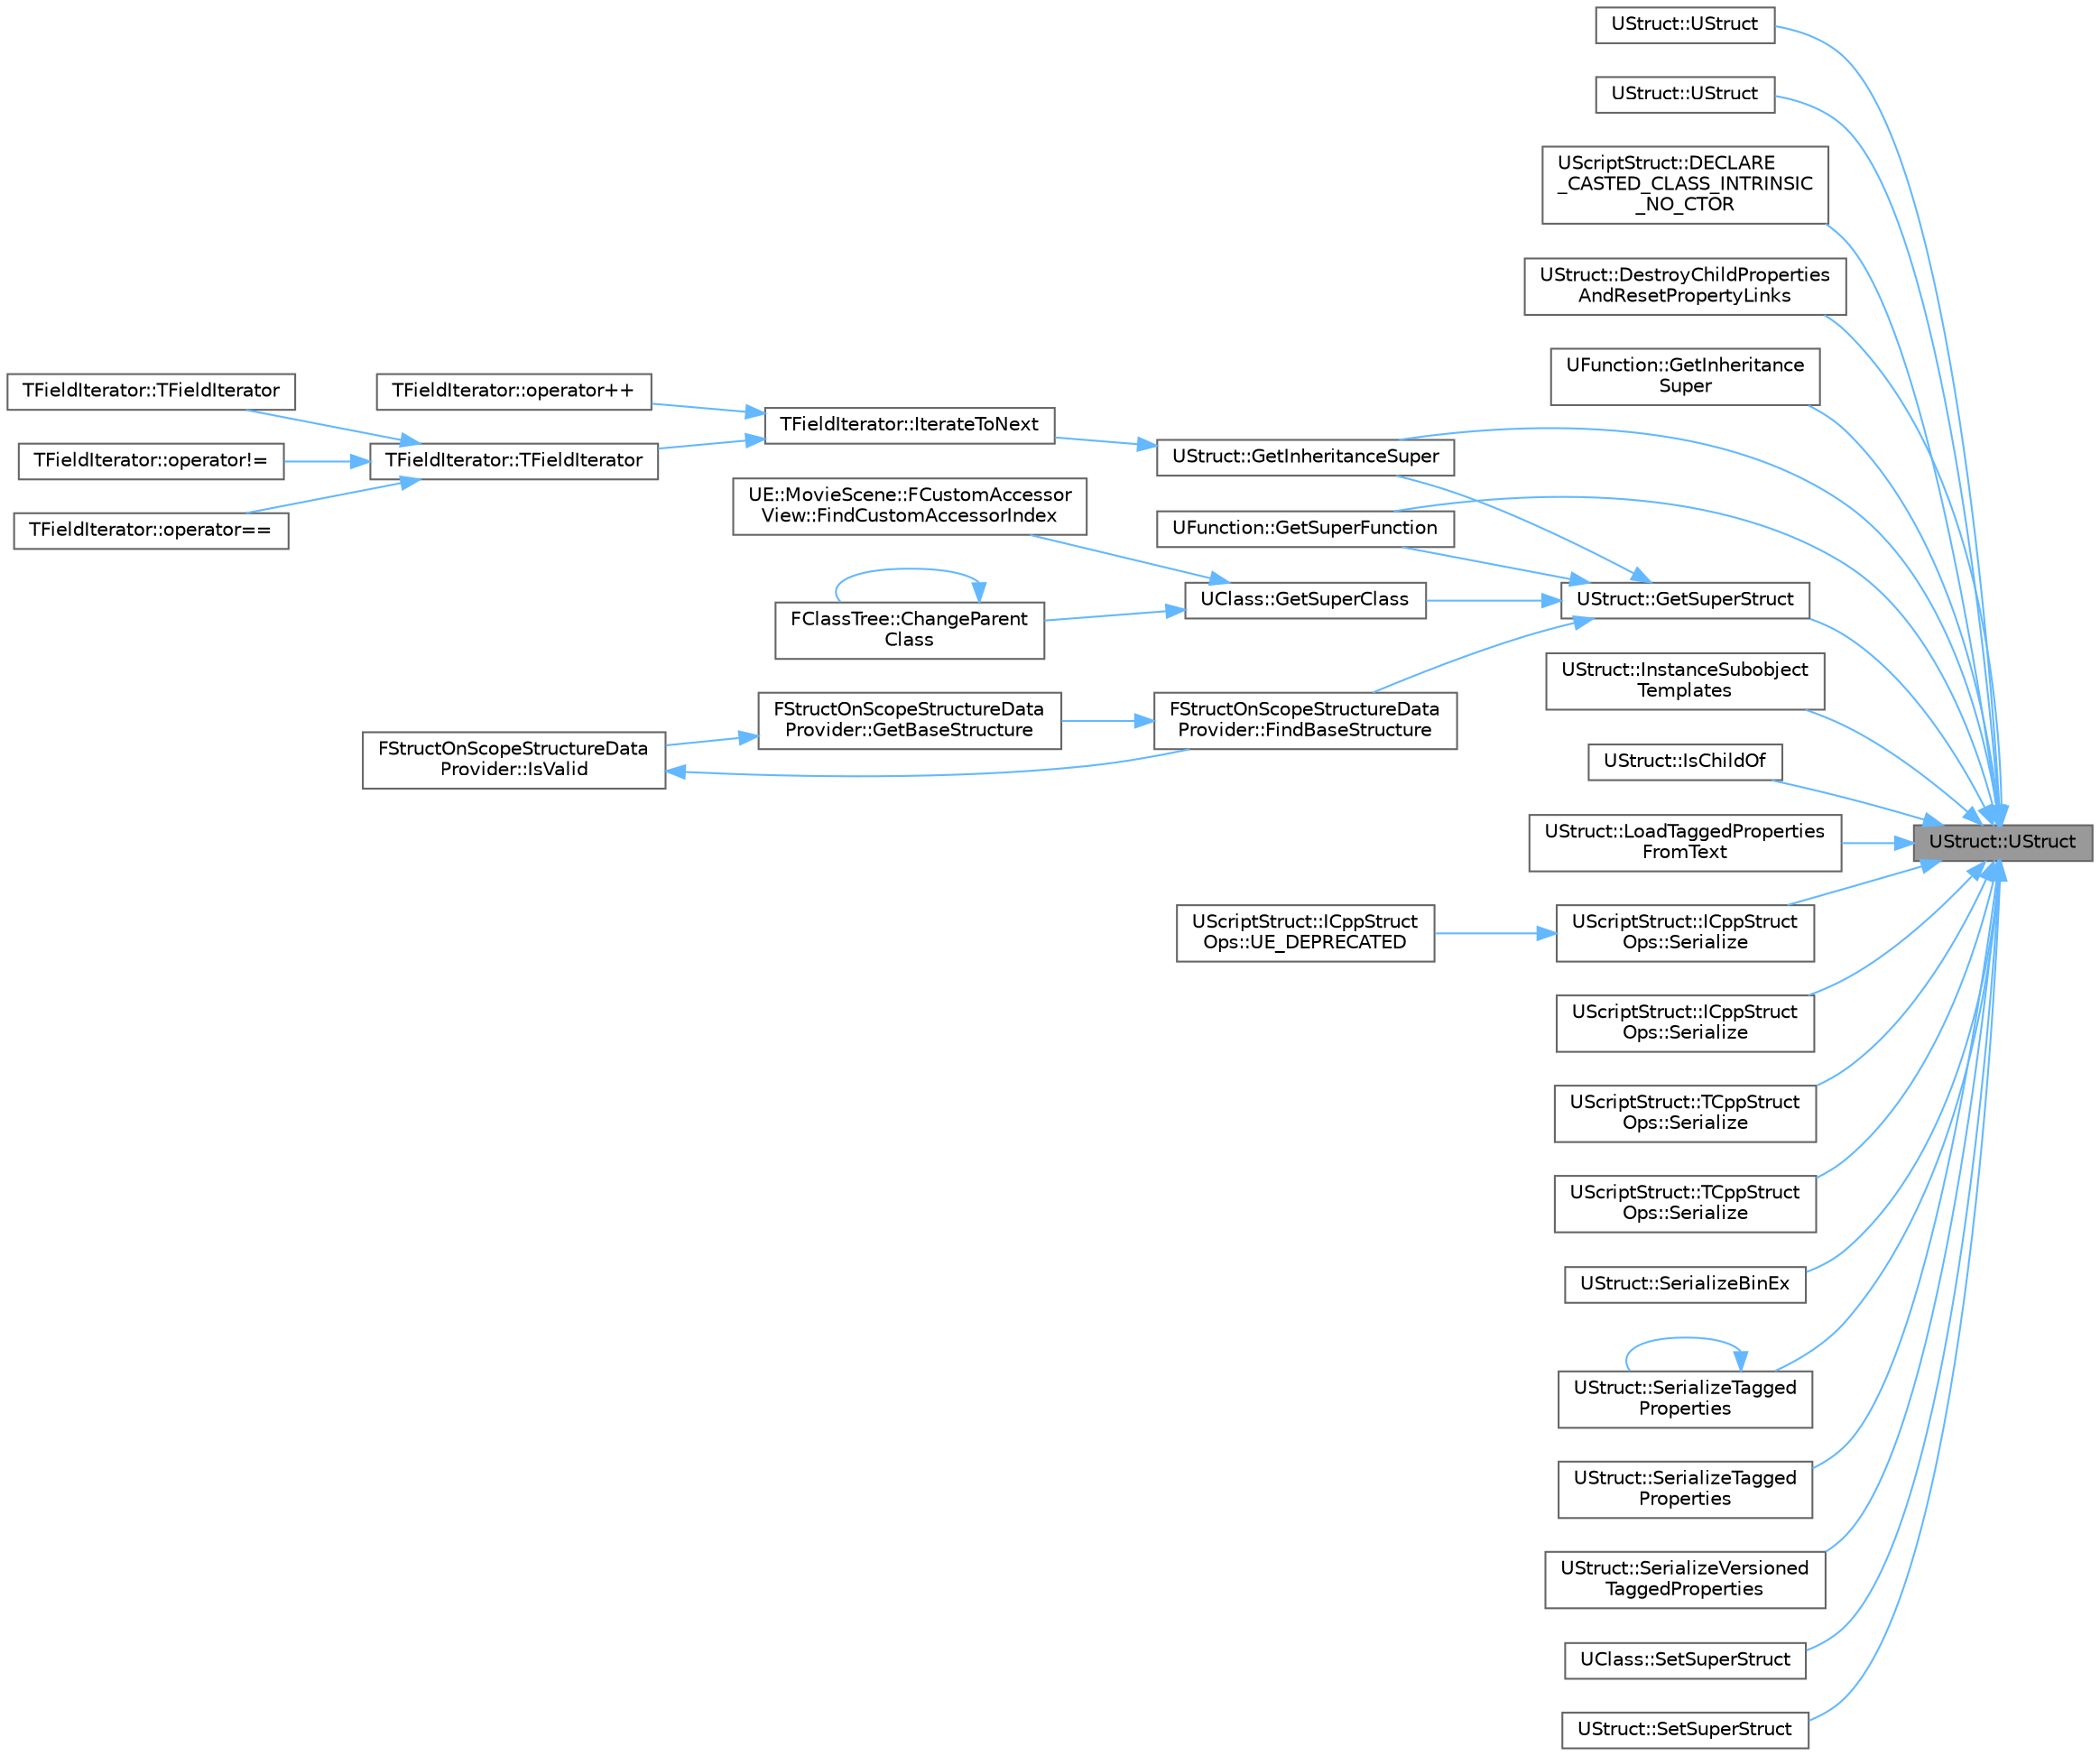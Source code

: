 digraph "UStruct::UStruct"
{
 // INTERACTIVE_SVG=YES
 // LATEX_PDF_SIZE
  bgcolor="transparent";
  edge [fontname=Helvetica,fontsize=10,labelfontname=Helvetica,labelfontsize=10];
  node [fontname=Helvetica,fontsize=10,shape=box,height=0.2,width=0.4];
  rankdir="RL";
  Node1 [id="Node000001",label="UStruct::UStruct",height=0.2,width=0.4,color="gray40", fillcolor="grey60", style="filled", fontcolor="black",tooltip=" "];
  Node1 -> Node2 [id="edge1_Node000001_Node000002",dir="back",color="steelblue1",style="solid",tooltip=" "];
  Node2 [id="Node000002",label="UStruct::UStruct",height=0.2,width=0.4,color="grey40", fillcolor="white", style="filled",URL="$dc/d19/classUStruct.html#a64cbdd942e9b794e3d54b779f93e1a18",tooltip=" "];
  Node1 -> Node3 [id="edge2_Node000001_Node000003",dir="back",color="steelblue1",style="solid",tooltip=" "];
  Node3 [id="Node000003",label="UStruct::UStruct",height=0.2,width=0.4,color="grey40", fillcolor="white", style="filled",URL="$dc/d19/classUStruct.html#af462e689a42962d5648eb8f031846012",tooltip=" "];
  Node1 -> Node4 [id="edge3_Node000001_Node000004",dir="back",color="steelblue1",style="solid",tooltip=" "];
  Node4 [id="Node000004",label="UScriptStruct::DECLARE\l_CASTED_CLASS_INTRINSIC\l_NO_CTOR",height=0.2,width=0.4,color="grey40", fillcolor="white", style="filled",URL="$d1/d51/classUScriptStruct.html#aa555fe75df1f5f8bf2600d4313e655fc",tooltip=" "];
  Node1 -> Node5 [id="edge4_Node000001_Node000005",dir="back",color="steelblue1",style="solid",tooltip=" "];
  Node5 [id="Node000005",label="UStruct::DestroyChildProperties\lAndResetPropertyLinks",height=0.2,width=0.4,color="grey40", fillcolor="white", style="filled",URL="$dc/d19/classUStruct.html#a174b93b2c5e1392f2bf685f7ed9a6285",tooltip="Destroys all properties owned by this struct."];
  Node1 -> Node6 [id="edge5_Node000001_Node000006",dir="back",color="steelblue1",style="solid",tooltip=" "];
  Node6 [id="Node000006",label="UFunction::GetInheritance\lSuper",height=0.2,width=0.4,color="grey40", fillcolor="white", style="filled",URL="$d7/d70/classUFunction.html#aec8d1c3b0b1cb2aa9073906baac1341e",tooltip="Returns the structure used for inheritance, may be changed by child types."];
  Node1 -> Node7 [id="edge6_Node000001_Node000007",dir="back",color="steelblue1",style="solid",tooltip=" "];
  Node7 [id="Node000007",label="UStruct::GetInheritanceSuper",height=0.2,width=0.4,color="grey40", fillcolor="white", style="filled",URL="$dc/d19/classUStruct.html#a689a9f737917c649fa1d71f1c4b1883c",tooltip="Returns the structure used for inheritance, may be changed by child types."];
  Node7 -> Node8 [id="edge7_Node000007_Node000008",dir="back",color="steelblue1",style="solid",tooltip=" "];
  Node8 [id="Node000008",label="TFieldIterator::IterateToNext",height=0.2,width=0.4,color="grey40", fillcolor="white", style="filled",URL="$de/d53/classTFieldIterator.html#ab381912d736c73a528855cce6d525a0e",tooltip=" "];
  Node8 -> Node9 [id="edge8_Node000008_Node000009",dir="back",color="steelblue1",style="solid",tooltip=" "];
  Node9 [id="Node000009",label="TFieldIterator::TFieldIterator",height=0.2,width=0.4,color="grey40", fillcolor="white", style="filled",URL="$de/d53/classTFieldIterator.html#a16200441c1b2bed29da2d95df72a309c",tooltip=" "];
  Node9 -> Node10 [id="edge9_Node000009_Node000010",dir="back",color="steelblue1",style="solid",tooltip=" "];
  Node10 [id="Node000010",label="TFieldIterator::TFieldIterator",height=0.2,width=0.4,color="grey40", fillcolor="white", style="filled",URL="$de/d53/classTFieldIterator.html#a19981ad782fd9abc51120169a12bc525",tooltip="Legacy version taking the flags as 3 separate values."];
  Node9 -> Node11 [id="edge10_Node000009_Node000011",dir="back",color="steelblue1",style="solid",tooltip=" "];
  Node11 [id="Node000011",label="TFieldIterator::operator!=",height=0.2,width=0.4,color="grey40", fillcolor="white", style="filled",URL="$de/d53/classTFieldIterator.html#a8dd51b620001d67e8d327b38c9a49787",tooltip=" "];
  Node9 -> Node12 [id="edge11_Node000009_Node000012",dir="back",color="steelblue1",style="solid",tooltip=" "];
  Node12 [id="Node000012",label="TFieldIterator::operator==",height=0.2,width=0.4,color="grey40", fillcolor="white", style="filled",URL="$de/d53/classTFieldIterator.html#a221551266ed28cfbc7ff54a1be73a33a",tooltip=" "];
  Node8 -> Node13 [id="edge12_Node000008_Node000013",dir="back",color="steelblue1",style="solid",tooltip=" "];
  Node13 [id="Node000013",label="TFieldIterator::operator++",height=0.2,width=0.4,color="grey40", fillcolor="white", style="filled",URL="$de/d53/classTFieldIterator.html#a8a63b4317845c3f8540b3c2b0f6d4949",tooltip=" "];
  Node1 -> Node14 [id="edge13_Node000001_Node000014",dir="back",color="steelblue1",style="solid",tooltip=" "];
  Node14 [id="Node000014",label="UFunction::GetSuperFunction",height=0.2,width=0.4,color="grey40", fillcolor="white", style="filled",URL="$d7/d70/classUFunction.html#aa33b4e3084ca4e6ad3596aefe7cd91fb",tooltip="Returns parent function if there is one, or null."];
  Node1 -> Node15 [id="edge14_Node000001_Node000015",dir="back",color="steelblue1",style="solid",tooltip=" "];
  Node15 [id="Node000015",label="UStruct::GetSuperStruct",height=0.2,width=0.4,color="grey40", fillcolor="white", style="filled",URL="$dc/d19/classUStruct.html#a9531f827c9a9669bc4f57092a5d7dc7d",tooltip="Struct this inherits from, may be null."];
  Node15 -> Node16 [id="edge15_Node000015_Node000016",dir="back",color="steelblue1",style="solid",tooltip=" "];
  Node16 [id="Node000016",label="FStructOnScopeStructureData\lProvider::FindBaseStructure",height=0.2,width=0.4,color="grey40", fillcolor="white", style="filled",URL="$db/ddb/classFStructOnScopeStructureDataProvider.html#a5acdf91bc665d7402ccbf0de673f7896",tooltip=" "];
  Node16 -> Node17 [id="edge16_Node000016_Node000017",dir="back",color="steelblue1",style="solid",tooltip=" "];
  Node17 [id="Node000017",label="FStructOnScopeStructureData\lProvider::GetBaseStructure",height=0.2,width=0.4,color="grey40", fillcolor="white", style="filled",URL="$db/ddb/classFStructOnScopeStructureDataProvider.html#abf6682b20cb0f81dd3b0fc33e5bb1bad",tooltip=" "];
  Node17 -> Node18 [id="edge17_Node000017_Node000018",dir="back",color="steelblue1",style="solid",tooltip=" "];
  Node18 [id="Node000018",label="FStructOnScopeStructureData\lProvider::IsValid",height=0.2,width=0.4,color="grey40", fillcolor="white", style="filled",URL="$db/ddb/classFStructOnScopeStructureDataProvider.html#a42241074a630a5d71acdc6d2e5a430e4",tooltip=" "];
  Node18 -> Node16 [id="edge18_Node000018_Node000016",dir="back",color="steelblue1",style="solid",tooltip=" "];
  Node15 -> Node7 [id="edge19_Node000015_Node000007",dir="back",color="steelblue1",style="solid",tooltip=" "];
  Node15 -> Node19 [id="edge20_Node000015_Node000019",dir="back",color="steelblue1",style="solid",tooltip=" "];
  Node19 [id="Node000019",label="UClass::GetSuperClass",height=0.2,width=0.4,color="grey40", fillcolor="white", style="filled",URL="$d4/d77/classUClass.html#aafb82e374c37f130107959822cc94d5a",tooltip="Returns parent class, the parent of a Class is always another class."];
  Node19 -> Node20 [id="edge21_Node000019_Node000020",dir="back",color="steelblue1",style="solid",tooltip=" "];
  Node20 [id="Node000020",label="FClassTree::ChangeParent\lClass",height=0.2,width=0.4,color="grey40", fillcolor="white", style="filled",URL="$de/d1f/classFClassTree.html#afd1b5042e1f5072d870bccb258727427",tooltip="Move a class node in the hierarchy tree after a class has changed its SuperClass."];
  Node20 -> Node20 [id="edge22_Node000020_Node000020",dir="back",color="steelblue1",style="solid",tooltip=" "];
  Node19 -> Node21 [id="edge23_Node000019_Node000021",dir="back",color="steelblue1",style="solid",tooltip=" "];
  Node21 [id="Node000021",label="UE::MovieScene::FCustomAccessor\lView::FindCustomAccessorIndex",height=0.2,width=0.4,color="grey40", fillcolor="white", style="filled",URL="$d5/dd6/structUE_1_1MovieScene_1_1FCustomAccessorView.html#af5406f5fc5b26043496b605cbb229502",tooltip=" "];
  Node15 -> Node14 [id="edge24_Node000015_Node000014",dir="back",color="steelblue1",style="solid",tooltip=" "];
  Node1 -> Node22 [id="edge25_Node000001_Node000022",dir="back",color="steelblue1",style="solid",tooltip=" "];
  Node22 [id="Node000022",label="UStruct::InstanceSubobject\lTemplates",height=0.2,width=0.4,color="grey40", fillcolor="white", style="filled",URL="$dc/d19/classUStruct.html#ad5d99f5c45d88182ff2903a0bbdf7b29",tooltip="Creates new copies of components."];
  Node1 -> Node23 [id="edge26_Node000001_Node000023",dir="back",color="steelblue1",style="solid",tooltip=" "];
  Node23 [id="Node000023",label="UStruct::IsChildOf",height=0.2,width=0.4,color="grey40", fillcolor="white", style="filled",URL="$dc/d19/classUStruct.html#ade32c8c94dc258736e9a7756efa8075a",tooltip="Returns true if this struct either is SomeBase, or is a child of SomeBase."];
  Node1 -> Node24 [id="edge27_Node000001_Node000024",dir="back",color="steelblue1",style="solid",tooltip=" "];
  Node24 [id="Node000024",label="UStruct::LoadTaggedProperties\lFromText",height=0.2,width=0.4,color="grey40", fillcolor="white", style="filled",URL="$dc/d19/classUStruct.html#a012db0676d29ac98fda4cdf638992399",tooltip="Serializes list of properties to a te, using property tags to handle mismatches."];
  Node1 -> Node25 [id="edge28_Node000001_Node000025",dir="back",color="steelblue1",style="solid",tooltip=" "];
  Node25 [id="Node000025",label="UScriptStruct::ICppStruct\lOps::Serialize",height=0.2,width=0.4,color="grey40", fillcolor="white", style="filled",URL="$db/deb/structUScriptStruct_1_1ICppStructOps.html#ad575ba93e8e9eaceb194b2220cd7a703",tooltip="Serialize this structure."];
  Node25 -> Node26 [id="edge29_Node000025_Node000026",dir="back",color="steelblue1",style="solid",tooltip=" "];
  Node26 [id="Node000026",label="UScriptStruct::ICppStruct\lOps::UE_DEPRECATED",height=0.2,width=0.4,color="grey40", fillcolor="white", style="filled",URL="$db/deb/structUScriptStruct_1_1ICppStructOps.html#ab277d060e278f395ac3276079516358d",tooltip=" "];
  Node1 -> Node27 [id="edge30_Node000001_Node000027",dir="back",color="steelblue1",style="solid",tooltip=" "];
  Node27 [id="Node000027",label="UScriptStruct::ICppStruct\lOps::Serialize",height=0.2,width=0.4,color="grey40", fillcolor="white", style="filled",URL="$db/deb/structUScriptStruct_1_1ICppStructOps.html#a290b4cad334137288f42e967de9e8a36",tooltip=" "];
  Node1 -> Node28 [id="edge31_Node000001_Node000028",dir="back",color="steelblue1",style="solid",tooltip=" "];
  Node28 [id="Node000028",label="UScriptStruct::TCppStruct\lOps::Serialize",height=0.2,width=0.4,color="grey40", fillcolor="white", style="filled",URL="$d0/dca/structUScriptStruct_1_1TCppStructOps.html#a8b0ba53629130fbb6e425d0bcad9391f",tooltip="Serialize this structure."];
  Node1 -> Node29 [id="edge32_Node000001_Node000029",dir="back",color="steelblue1",style="solid",tooltip=" "];
  Node29 [id="Node000029",label="UScriptStruct::TCppStruct\lOps::Serialize",height=0.2,width=0.4,color="grey40", fillcolor="white", style="filled",URL="$d0/dca/structUScriptStruct_1_1TCppStructOps.html#ad5148ec3941500708b86a9ddd8262eee",tooltip=" "];
  Node1 -> Node30 [id="edge33_Node000001_Node000030",dir="back",color="steelblue1",style="solid",tooltip=" "];
  Node30 [id="Node000030",label="UStruct::SerializeBinEx",height=0.2,width=0.4,color="grey40", fillcolor="white", style="filled",URL="$dc/d19/classUStruct.html#a5657ae254bbc25a10e01e5c267abcd4f",tooltip="Serializes the class properties that reside in Data if they differ from the corresponding values in D..."];
  Node1 -> Node31 [id="edge34_Node000001_Node000031",dir="back",color="steelblue1",style="solid",tooltip=" "];
  Node31 [id="Node000031",label="UStruct::SerializeTagged\lProperties",height=0.2,width=0.4,color="grey40", fillcolor="white", style="filled",URL="$dc/d19/classUStruct.html#a52ac186a8c682389208575e1d2c3e1d8",tooltip="Serializes list of properties, using property tags to handle mismatches."];
  Node31 -> Node31 [id="edge35_Node000031_Node000031",dir="back",color="steelblue1",style="solid",tooltip=" "];
  Node1 -> Node32 [id="edge36_Node000001_Node000032",dir="back",color="steelblue1",style="solid",tooltip=" "];
  Node32 [id="Node000032",label="UStruct::SerializeTagged\lProperties",height=0.2,width=0.4,color="grey40", fillcolor="white", style="filled",URL="$dc/d19/classUStruct.html#a97502a6433ec8640f8428d32be411428",tooltip="Serializes list of properties, using property tags to handle mismatches."];
  Node1 -> Node33 [id="edge37_Node000001_Node000033",dir="back",color="steelblue1",style="solid",tooltip=" "];
  Node33 [id="Node000033",label="UStruct::SerializeVersioned\lTaggedProperties",height=0.2,width=0.4,color="grey40", fillcolor="white", style="filled",URL="$dc/d19/classUStruct.html#ae6b0b5f3b0e4b8781daf56bafd67e4e7",tooltip=" "];
  Node1 -> Node34 [id="edge38_Node000001_Node000034",dir="back",color="steelblue1",style="solid",tooltip=" "];
  Node34 [id="Node000034",label="UClass::SetSuperStruct",height=0.2,width=0.4,color="grey40", fillcolor="white", style="filled",URL="$d4/d77/classUClass.html#ad556e095265ff2f046fa4d884877a106",tooltip="Sets the super struct pointer and updates hash information as necessary."];
  Node1 -> Node35 [id="edge39_Node000001_Node000035",dir="back",color="steelblue1",style="solid",tooltip=" "];
  Node35 [id="Node000035",label="UStruct::SetSuperStruct",height=0.2,width=0.4,color="grey40", fillcolor="white", style="filled",URL="$dc/d19/classUStruct.html#ab3cdc18b6e50a6b01347e0fb4dd3566d",tooltip="Sets the super struct pointer and updates hash information as necessary."];
}
